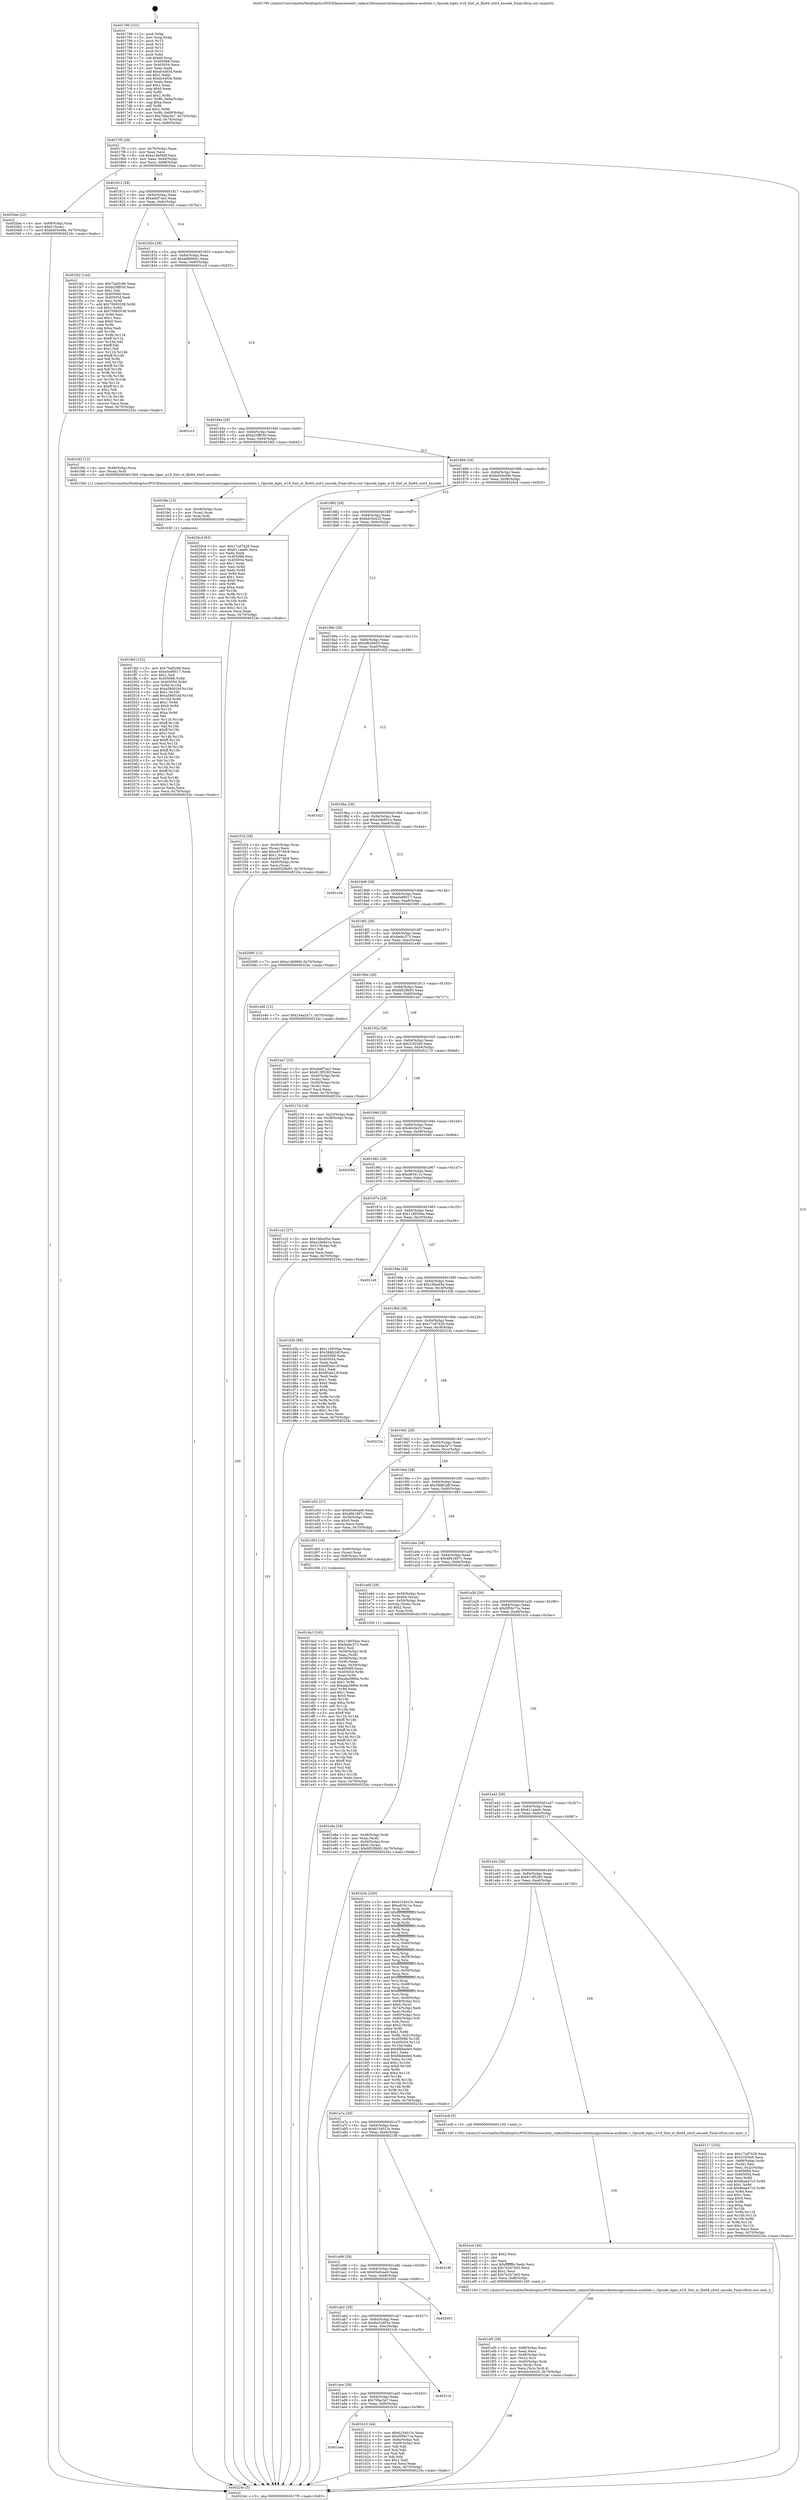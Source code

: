 digraph "0x401790" {
  label = "0x401790 (/mnt/c/Users/mathe/Desktop/tcc/POCII/binaries/extr_radare2librasmarchxtensagnuxtensa-modules.c_Opcode_bgez_w18_Slot_xt_flix64_slot3_encode_Final-ollvm.out::main(0))"
  labelloc = "t"
  node[shape=record]

  Entry [label="",width=0.3,height=0.3,shape=circle,fillcolor=black,style=filled]
  "0x4017f5" [label="{
     0x4017f5 [29]\l
     | [instrs]\l
     &nbsp;&nbsp;0x4017f5 \<+3\>: mov -0x70(%rbp),%eax\l
     &nbsp;&nbsp;0x4017f8 \<+2\>: mov %eax,%ecx\l
     &nbsp;&nbsp;0x4017fa \<+6\>: sub $0xa14b066f,%ecx\l
     &nbsp;&nbsp;0x401800 \<+6\>: mov %eax,-0x84(%rbp)\l
     &nbsp;&nbsp;0x401806 \<+6\>: mov %ecx,-0x88(%rbp)\l
     &nbsp;&nbsp;0x40180c \<+6\>: je 00000000004020ae \<main+0x91e\>\l
  }"]
  "0x4020ae" [label="{
     0x4020ae [22]\l
     | [instrs]\l
     &nbsp;&nbsp;0x4020ae \<+4\>: mov -0x68(%rbp),%rax\l
     &nbsp;&nbsp;0x4020b2 \<+6\>: movl $0x0,(%rax)\l
     &nbsp;&nbsp;0x4020b8 \<+7\>: movl $0xbd35e49e,-0x70(%rbp)\l
     &nbsp;&nbsp;0x4020bf \<+5\>: jmp 000000000040224c \<main+0xabc\>\l
  }"]
  "0x401812" [label="{
     0x401812 [28]\l
     | [instrs]\l
     &nbsp;&nbsp;0x401812 \<+5\>: jmp 0000000000401817 \<main+0x87\>\l
     &nbsp;&nbsp;0x401817 \<+6\>: mov -0x84(%rbp),%eax\l
     &nbsp;&nbsp;0x40181d \<+5\>: sub $0xabbf7aa3,%eax\l
     &nbsp;&nbsp;0x401822 \<+6\>: mov %eax,-0x8c(%rbp)\l
     &nbsp;&nbsp;0x401828 \<+6\>: je 0000000000401f42 \<main+0x7b2\>\l
  }"]
  Exit [label="",width=0.3,height=0.3,shape=circle,fillcolor=black,style=filled,peripheries=2]
  "0x401f42" [label="{
     0x401f42 [144]\l
     | [instrs]\l
     &nbsp;&nbsp;0x401f42 \<+5\>: mov $0x75af3c86,%eax\l
     &nbsp;&nbsp;0x401f47 \<+5\>: mov $0xb25ff030,%ecx\l
     &nbsp;&nbsp;0x401f4c \<+2\>: mov $0x1,%dl\l
     &nbsp;&nbsp;0x401f4e \<+7\>: mov 0x405068,%esi\l
     &nbsp;&nbsp;0x401f55 \<+7\>: mov 0x405054,%edi\l
     &nbsp;&nbsp;0x401f5c \<+3\>: mov %esi,%r8d\l
     &nbsp;&nbsp;0x401f5f \<+7\>: add $0x70082038,%r8d\l
     &nbsp;&nbsp;0x401f66 \<+4\>: sub $0x1,%r8d\l
     &nbsp;&nbsp;0x401f6a \<+7\>: sub $0x70082038,%r8d\l
     &nbsp;&nbsp;0x401f71 \<+4\>: imul %r8d,%esi\l
     &nbsp;&nbsp;0x401f75 \<+3\>: and $0x1,%esi\l
     &nbsp;&nbsp;0x401f78 \<+3\>: cmp $0x0,%esi\l
     &nbsp;&nbsp;0x401f7b \<+4\>: sete %r9b\l
     &nbsp;&nbsp;0x401f7f \<+3\>: cmp $0xa,%edi\l
     &nbsp;&nbsp;0x401f82 \<+4\>: setl %r10b\l
     &nbsp;&nbsp;0x401f86 \<+3\>: mov %r9b,%r11b\l
     &nbsp;&nbsp;0x401f89 \<+4\>: xor $0xff,%r11b\l
     &nbsp;&nbsp;0x401f8d \<+3\>: mov %r10b,%bl\l
     &nbsp;&nbsp;0x401f90 \<+3\>: xor $0xff,%bl\l
     &nbsp;&nbsp;0x401f93 \<+3\>: xor $0x1,%dl\l
     &nbsp;&nbsp;0x401f96 \<+3\>: mov %r11b,%r14b\l
     &nbsp;&nbsp;0x401f99 \<+4\>: and $0xff,%r14b\l
     &nbsp;&nbsp;0x401f9d \<+3\>: and %dl,%r9b\l
     &nbsp;&nbsp;0x401fa0 \<+3\>: mov %bl,%r15b\l
     &nbsp;&nbsp;0x401fa3 \<+4\>: and $0xff,%r15b\l
     &nbsp;&nbsp;0x401fa7 \<+3\>: and %dl,%r10b\l
     &nbsp;&nbsp;0x401faa \<+3\>: or %r9b,%r14b\l
     &nbsp;&nbsp;0x401fad \<+3\>: or %r10b,%r15b\l
     &nbsp;&nbsp;0x401fb0 \<+3\>: xor %r15b,%r14b\l
     &nbsp;&nbsp;0x401fb3 \<+3\>: or %bl,%r11b\l
     &nbsp;&nbsp;0x401fb6 \<+4\>: xor $0xff,%r11b\l
     &nbsp;&nbsp;0x401fba \<+3\>: or $0x1,%dl\l
     &nbsp;&nbsp;0x401fbd \<+3\>: and %dl,%r11b\l
     &nbsp;&nbsp;0x401fc0 \<+3\>: or %r11b,%r14b\l
     &nbsp;&nbsp;0x401fc3 \<+4\>: test $0x1,%r14b\l
     &nbsp;&nbsp;0x401fc7 \<+3\>: cmovne %ecx,%eax\l
     &nbsp;&nbsp;0x401fca \<+3\>: mov %eax,-0x70(%rbp)\l
     &nbsp;&nbsp;0x401fcd \<+5\>: jmp 000000000040224c \<main+0xabc\>\l
  }"]
  "0x40182e" [label="{
     0x40182e [28]\l
     | [instrs]\l
     &nbsp;&nbsp;0x40182e \<+5\>: jmp 0000000000401833 \<main+0xa3\>\l
     &nbsp;&nbsp;0x401833 \<+6\>: mov -0x84(%rbp),%eax\l
     &nbsp;&nbsp;0x401839 \<+5\>: sub $0xafdb0842,%eax\l
     &nbsp;&nbsp;0x40183e \<+6\>: mov %eax,-0x90(%rbp)\l
     &nbsp;&nbsp;0x401844 \<+6\>: je 0000000000401cc3 \<main+0x533\>\l
  }"]
  "0x401fed" [label="{
     0x401fed [152]\l
     | [instrs]\l
     &nbsp;&nbsp;0x401fed \<+5\>: mov $0x75af3c86,%ecx\l
     &nbsp;&nbsp;0x401ff2 \<+5\>: mov $0xe5e99517,%edx\l
     &nbsp;&nbsp;0x401ff7 \<+3\>: mov $0x1,%sil\l
     &nbsp;&nbsp;0x401ffa \<+8\>: mov 0x405068,%r8d\l
     &nbsp;&nbsp;0x402002 \<+8\>: mov 0x405054,%r9d\l
     &nbsp;&nbsp;0x40200a \<+3\>: mov %r8d,%r10d\l
     &nbsp;&nbsp;0x40200d \<+7\>: sub $0xa58001bf,%r10d\l
     &nbsp;&nbsp;0x402014 \<+4\>: sub $0x1,%r10d\l
     &nbsp;&nbsp;0x402018 \<+7\>: add $0xa58001bf,%r10d\l
     &nbsp;&nbsp;0x40201f \<+4\>: imul %r10d,%r8d\l
     &nbsp;&nbsp;0x402023 \<+4\>: and $0x1,%r8d\l
     &nbsp;&nbsp;0x402027 \<+4\>: cmp $0x0,%r8d\l
     &nbsp;&nbsp;0x40202b \<+4\>: sete %r11b\l
     &nbsp;&nbsp;0x40202f \<+4\>: cmp $0xa,%r9d\l
     &nbsp;&nbsp;0x402033 \<+3\>: setl %bl\l
     &nbsp;&nbsp;0x402036 \<+3\>: mov %r11b,%r14b\l
     &nbsp;&nbsp;0x402039 \<+4\>: xor $0xff,%r14b\l
     &nbsp;&nbsp;0x40203d \<+3\>: mov %bl,%r15b\l
     &nbsp;&nbsp;0x402040 \<+4\>: xor $0xff,%r15b\l
     &nbsp;&nbsp;0x402044 \<+4\>: xor $0x1,%sil\l
     &nbsp;&nbsp;0x402048 \<+3\>: mov %r14b,%r12b\l
     &nbsp;&nbsp;0x40204b \<+4\>: and $0xff,%r12b\l
     &nbsp;&nbsp;0x40204f \<+3\>: and %sil,%r11b\l
     &nbsp;&nbsp;0x402052 \<+3\>: mov %r15b,%r13b\l
     &nbsp;&nbsp;0x402055 \<+4\>: and $0xff,%r13b\l
     &nbsp;&nbsp;0x402059 \<+3\>: and %sil,%bl\l
     &nbsp;&nbsp;0x40205c \<+3\>: or %r11b,%r12b\l
     &nbsp;&nbsp;0x40205f \<+3\>: or %bl,%r13b\l
     &nbsp;&nbsp;0x402062 \<+3\>: xor %r13b,%r12b\l
     &nbsp;&nbsp;0x402065 \<+3\>: or %r15b,%r14b\l
     &nbsp;&nbsp;0x402068 \<+4\>: xor $0xff,%r14b\l
     &nbsp;&nbsp;0x40206c \<+4\>: or $0x1,%sil\l
     &nbsp;&nbsp;0x402070 \<+3\>: and %sil,%r14b\l
     &nbsp;&nbsp;0x402073 \<+3\>: or %r14b,%r12b\l
     &nbsp;&nbsp;0x402076 \<+4\>: test $0x1,%r12b\l
     &nbsp;&nbsp;0x40207a \<+3\>: cmovne %edx,%ecx\l
     &nbsp;&nbsp;0x40207d \<+3\>: mov %ecx,-0x70(%rbp)\l
     &nbsp;&nbsp;0x402080 \<+5\>: jmp 000000000040224c \<main+0xabc\>\l
  }"]
  "0x401cc3" [label="{
     0x401cc3\l
  }", style=dashed]
  "0x40184a" [label="{
     0x40184a [28]\l
     | [instrs]\l
     &nbsp;&nbsp;0x40184a \<+5\>: jmp 000000000040184f \<main+0xbf\>\l
     &nbsp;&nbsp;0x40184f \<+6\>: mov -0x84(%rbp),%eax\l
     &nbsp;&nbsp;0x401855 \<+5\>: sub $0xb25ff030,%eax\l
     &nbsp;&nbsp;0x40185a \<+6\>: mov %eax,-0x94(%rbp)\l
     &nbsp;&nbsp;0x401860 \<+6\>: je 0000000000401fd2 \<main+0x842\>\l
  }"]
  "0x401fde" [label="{
     0x401fde [15]\l
     | [instrs]\l
     &nbsp;&nbsp;0x401fde \<+4\>: mov -0x48(%rbp),%rax\l
     &nbsp;&nbsp;0x401fe2 \<+3\>: mov (%rax),%rax\l
     &nbsp;&nbsp;0x401fe5 \<+3\>: mov %rax,%rdi\l
     &nbsp;&nbsp;0x401fe8 \<+5\>: call 0000000000401030 \<free@plt\>\l
     | [calls]\l
     &nbsp;&nbsp;0x401030 \{1\} (unknown)\l
  }"]
  "0x401fd2" [label="{
     0x401fd2 [12]\l
     | [instrs]\l
     &nbsp;&nbsp;0x401fd2 \<+4\>: mov -0x48(%rbp),%rax\l
     &nbsp;&nbsp;0x401fd6 \<+3\>: mov (%rax),%rdi\l
     &nbsp;&nbsp;0x401fd9 \<+5\>: call 00000000004015b0 \<Opcode_bgez_w18_Slot_xt_flix64_slot3_encode\>\l
     | [calls]\l
     &nbsp;&nbsp;0x4015b0 \{1\} (/mnt/c/Users/mathe/Desktop/tcc/POCII/binaries/extr_radare2librasmarchxtensagnuxtensa-modules.c_Opcode_bgez_w18_Slot_xt_flix64_slot3_encode_Final-ollvm.out::Opcode_bgez_w18_Slot_xt_flix64_slot3_encode)\l
  }"]
  "0x401866" [label="{
     0x401866 [28]\l
     | [instrs]\l
     &nbsp;&nbsp;0x401866 \<+5\>: jmp 000000000040186b \<main+0xdb\>\l
     &nbsp;&nbsp;0x40186b \<+6\>: mov -0x84(%rbp),%eax\l
     &nbsp;&nbsp;0x401871 \<+5\>: sub $0xbd35e49e,%eax\l
     &nbsp;&nbsp;0x401876 \<+6\>: mov %eax,-0x98(%rbp)\l
     &nbsp;&nbsp;0x40187c \<+6\>: je 00000000004020c4 \<main+0x934\>\l
  }"]
  "0x401ef5" [label="{
     0x401ef5 [38]\l
     | [instrs]\l
     &nbsp;&nbsp;0x401ef5 \<+6\>: mov -0xf8(%rbp),%ecx\l
     &nbsp;&nbsp;0x401efb \<+3\>: imul %eax,%ecx\l
     &nbsp;&nbsp;0x401efe \<+4\>: mov -0x48(%rbp),%rsi\l
     &nbsp;&nbsp;0x401f02 \<+3\>: mov (%rsi),%rsi\l
     &nbsp;&nbsp;0x401f05 \<+4\>: mov -0x40(%rbp),%rdi\l
     &nbsp;&nbsp;0x401f09 \<+3\>: movslq (%rdi),%rdi\l
     &nbsp;&nbsp;0x401f0c \<+3\>: mov %ecx,(%rsi,%rdi,4)\l
     &nbsp;&nbsp;0x401f0f \<+7\>: movl $0xbdc5e425,-0x70(%rbp)\l
     &nbsp;&nbsp;0x401f16 \<+5\>: jmp 000000000040224c \<main+0xabc\>\l
  }"]
  "0x4020c4" [label="{
     0x4020c4 [83]\l
     | [instrs]\l
     &nbsp;&nbsp;0x4020c4 \<+5\>: mov $0x17cd7428,%eax\l
     &nbsp;&nbsp;0x4020c9 \<+5\>: mov $0x611aaefc,%ecx\l
     &nbsp;&nbsp;0x4020ce \<+2\>: xor %edx,%edx\l
     &nbsp;&nbsp;0x4020d0 \<+7\>: mov 0x405068,%esi\l
     &nbsp;&nbsp;0x4020d7 \<+7\>: mov 0x405054,%edi\l
     &nbsp;&nbsp;0x4020de \<+3\>: sub $0x1,%edx\l
     &nbsp;&nbsp;0x4020e1 \<+3\>: mov %esi,%r8d\l
     &nbsp;&nbsp;0x4020e4 \<+3\>: add %edx,%r8d\l
     &nbsp;&nbsp;0x4020e7 \<+4\>: imul %r8d,%esi\l
     &nbsp;&nbsp;0x4020eb \<+3\>: and $0x1,%esi\l
     &nbsp;&nbsp;0x4020ee \<+3\>: cmp $0x0,%esi\l
     &nbsp;&nbsp;0x4020f1 \<+4\>: sete %r9b\l
     &nbsp;&nbsp;0x4020f5 \<+3\>: cmp $0xa,%edi\l
     &nbsp;&nbsp;0x4020f8 \<+4\>: setl %r10b\l
     &nbsp;&nbsp;0x4020fc \<+3\>: mov %r9b,%r11b\l
     &nbsp;&nbsp;0x4020ff \<+3\>: and %r10b,%r11b\l
     &nbsp;&nbsp;0x402102 \<+3\>: xor %r10b,%r9b\l
     &nbsp;&nbsp;0x402105 \<+3\>: or %r9b,%r11b\l
     &nbsp;&nbsp;0x402108 \<+4\>: test $0x1,%r11b\l
     &nbsp;&nbsp;0x40210c \<+3\>: cmovne %ecx,%eax\l
     &nbsp;&nbsp;0x40210f \<+3\>: mov %eax,-0x70(%rbp)\l
     &nbsp;&nbsp;0x402112 \<+5\>: jmp 000000000040224c \<main+0xabc\>\l
  }"]
  "0x401882" [label="{
     0x401882 [28]\l
     | [instrs]\l
     &nbsp;&nbsp;0x401882 \<+5\>: jmp 0000000000401887 \<main+0xf7\>\l
     &nbsp;&nbsp;0x401887 \<+6\>: mov -0x84(%rbp),%eax\l
     &nbsp;&nbsp;0x40188d \<+5\>: sub $0xbdc5e425,%eax\l
     &nbsp;&nbsp;0x401892 \<+6\>: mov %eax,-0x9c(%rbp)\l
     &nbsp;&nbsp;0x401898 \<+6\>: je 0000000000401f1b \<main+0x78b\>\l
  }"]
  "0x401ecd" [label="{
     0x401ecd [40]\l
     | [instrs]\l
     &nbsp;&nbsp;0x401ecd \<+5\>: mov $0x2,%ecx\l
     &nbsp;&nbsp;0x401ed2 \<+1\>: cltd\l
     &nbsp;&nbsp;0x401ed3 \<+2\>: idiv %ecx\l
     &nbsp;&nbsp;0x401ed5 \<+6\>: imul $0xfffffffe,%edx,%ecx\l
     &nbsp;&nbsp;0x401edb \<+6\>: sub $0x7e2474d3,%ecx\l
     &nbsp;&nbsp;0x401ee1 \<+3\>: add $0x1,%ecx\l
     &nbsp;&nbsp;0x401ee4 \<+6\>: add $0x7e2474d3,%ecx\l
     &nbsp;&nbsp;0x401eea \<+6\>: mov %ecx,-0xf8(%rbp)\l
     &nbsp;&nbsp;0x401ef0 \<+5\>: call 0000000000401160 \<next_i\>\l
     | [calls]\l
     &nbsp;&nbsp;0x401160 \{100\} (/mnt/c/Users/mathe/Desktop/tcc/POCII/binaries/extr_radare2librasmarchxtensagnuxtensa-modules.c_Opcode_bgez_w18_Slot_xt_flix64_slot3_encode_Final-ollvm.out::next_i)\l
  }"]
  "0x401f1b" [label="{
     0x401f1b [39]\l
     | [instrs]\l
     &nbsp;&nbsp;0x401f1b \<+4\>: mov -0x40(%rbp),%rax\l
     &nbsp;&nbsp;0x401f1f \<+2\>: mov (%rax),%ecx\l
     &nbsp;&nbsp;0x401f21 \<+6\>: add $0xc8374fc9,%ecx\l
     &nbsp;&nbsp;0x401f27 \<+3\>: add $0x1,%ecx\l
     &nbsp;&nbsp;0x401f2a \<+6\>: sub $0xc8374fc9,%ecx\l
     &nbsp;&nbsp;0x401f30 \<+4\>: mov -0x40(%rbp),%rax\l
     &nbsp;&nbsp;0x401f34 \<+2\>: mov %ecx,(%rax)\l
     &nbsp;&nbsp;0x401f36 \<+7\>: movl $0xfd528b93,-0x70(%rbp)\l
     &nbsp;&nbsp;0x401f3d \<+5\>: jmp 000000000040224c \<main+0xabc\>\l
  }"]
  "0x40189e" [label="{
     0x40189e [28]\l
     | [instrs]\l
     &nbsp;&nbsp;0x40189e \<+5\>: jmp 00000000004018a3 \<main+0x113\>\l
     &nbsp;&nbsp;0x4018a3 \<+6\>: mov -0x84(%rbp),%eax\l
     &nbsp;&nbsp;0x4018a9 \<+5\>: sub $0xcdb2bb03,%eax\l
     &nbsp;&nbsp;0x4018ae \<+6\>: mov %eax,-0xa0(%rbp)\l
     &nbsp;&nbsp;0x4018b4 \<+6\>: je 0000000000401d2f \<main+0x59f\>\l
  }"]
  "0x401e8a" [label="{
     0x401e8a [29]\l
     | [instrs]\l
     &nbsp;&nbsp;0x401e8a \<+4\>: mov -0x48(%rbp),%rdi\l
     &nbsp;&nbsp;0x401e8e \<+3\>: mov %rax,(%rdi)\l
     &nbsp;&nbsp;0x401e91 \<+4\>: mov -0x40(%rbp),%rax\l
     &nbsp;&nbsp;0x401e95 \<+6\>: movl $0x0,(%rax)\l
     &nbsp;&nbsp;0x401e9b \<+7\>: movl $0xfd528b93,-0x70(%rbp)\l
     &nbsp;&nbsp;0x401ea2 \<+5\>: jmp 000000000040224c \<main+0xabc\>\l
  }"]
  "0x401d2f" [label="{
     0x401d2f\l
  }", style=dashed]
  "0x4018ba" [label="{
     0x4018ba [28]\l
     | [instrs]\l
     &nbsp;&nbsp;0x4018ba \<+5\>: jmp 00000000004018bf \<main+0x12f\>\l
     &nbsp;&nbsp;0x4018bf \<+6\>: mov -0x84(%rbp),%eax\l
     &nbsp;&nbsp;0x4018c5 \<+5\>: sub $0xe2de941e,%eax\l
     &nbsp;&nbsp;0x4018ca \<+6\>: mov %eax,-0xa4(%rbp)\l
     &nbsp;&nbsp;0x4018d0 \<+6\>: je 0000000000401c3d \<main+0x4ad\>\l
  }"]
  "0x401da3" [label="{
     0x401da3 [163]\l
     | [instrs]\l
     &nbsp;&nbsp;0x401da3 \<+5\>: mov $0x118935ea,%ecx\l
     &nbsp;&nbsp;0x401da8 \<+5\>: mov $0xfaebc373,%edx\l
     &nbsp;&nbsp;0x401dad \<+3\>: mov $0x1,%sil\l
     &nbsp;&nbsp;0x401db0 \<+4\>: mov -0x58(%rbp),%rdi\l
     &nbsp;&nbsp;0x401db4 \<+2\>: mov %eax,(%rdi)\l
     &nbsp;&nbsp;0x401db6 \<+4\>: mov -0x58(%rbp),%rdi\l
     &nbsp;&nbsp;0x401dba \<+2\>: mov (%rdi),%eax\l
     &nbsp;&nbsp;0x401dbc \<+3\>: mov %eax,-0x30(%rbp)\l
     &nbsp;&nbsp;0x401dbf \<+7\>: mov 0x405068,%eax\l
     &nbsp;&nbsp;0x401dc6 \<+8\>: mov 0x405054,%r8d\l
     &nbsp;&nbsp;0x401dce \<+3\>: mov %eax,%r9d\l
     &nbsp;&nbsp;0x401dd1 \<+7\>: add $0xada3990e,%r9d\l
     &nbsp;&nbsp;0x401dd8 \<+4\>: sub $0x1,%r9d\l
     &nbsp;&nbsp;0x401ddc \<+7\>: sub $0xada3990e,%r9d\l
     &nbsp;&nbsp;0x401de3 \<+4\>: imul %r9d,%eax\l
     &nbsp;&nbsp;0x401de7 \<+3\>: and $0x1,%eax\l
     &nbsp;&nbsp;0x401dea \<+3\>: cmp $0x0,%eax\l
     &nbsp;&nbsp;0x401ded \<+4\>: sete %r10b\l
     &nbsp;&nbsp;0x401df1 \<+4\>: cmp $0xa,%r8d\l
     &nbsp;&nbsp;0x401df5 \<+4\>: setl %r11b\l
     &nbsp;&nbsp;0x401df9 \<+3\>: mov %r10b,%bl\l
     &nbsp;&nbsp;0x401dfc \<+3\>: xor $0xff,%bl\l
     &nbsp;&nbsp;0x401dff \<+3\>: mov %r11b,%r14b\l
     &nbsp;&nbsp;0x401e02 \<+4\>: xor $0xff,%r14b\l
     &nbsp;&nbsp;0x401e06 \<+4\>: xor $0x1,%sil\l
     &nbsp;&nbsp;0x401e0a \<+3\>: mov %bl,%r15b\l
     &nbsp;&nbsp;0x401e0d \<+4\>: and $0xff,%r15b\l
     &nbsp;&nbsp;0x401e11 \<+3\>: and %sil,%r10b\l
     &nbsp;&nbsp;0x401e14 \<+3\>: mov %r14b,%r12b\l
     &nbsp;&nbsp;0x401e17 \<+4\>: and $0xff,%r12b\l
     &nbsp;&nbsp;0x401e1b \<+3\>: and %sil,%r11b\l
     &nbsp;&nbsp;0x401e1e \<+3\>: or %r10b,%r15b\l
     &nbsp;&nbsp;0x401e21 \<+3\>: or %r11b,%r12b\l
     &nbsp;&nbsp;0x401e24 \<+3\>: xor %r12b,%r15b\l
     &nbsp;&nbsp;0x401e27 \<+3\>: or %r14b,%bl\l
     &nbsp;&nbsp;0x401e2a \<+3\>: xor $0xff,%bl\l
     &nbsp;&nbsp;0x401e2d \<+4\>: or $0x1,%sil\l
     &nbsp;&nbsp;0x401e31 \<+3\>: and %sil,%bl\l
     &nbsp;&nbsp;0x401e34 \<+3\>: or %bl,%r15b\l
     &nbsp;&nbsp;0x401e37 \<+4\>: test $0x1,%r15b\l
     &nbsp;&nbsp;0x401e3b \<+3\>: cmovne %edx,%ecx\l
     &nbsp;&nbsp;0x401e3e \<+3\>: mov %ecx,-0x70(%rbp)\l
     &nbsp;&nbsp;0x401e41 \<+5\>: jmp 000000000040224c \<main+0xabc\>\l
  }"]
  "0x401c3d" [label="{
     0x401c3d\l
  }", style=dashed]
  "0x4018d6" [label="{
     0x4018d6 [28]\l
     | [instrs]\l
     &nbsp;&nbsp;0x4018d6 \<+5\>: jmp 00000000004018db \<main+0x14b\>\l
     &nbsp;&nbsp;0x4018db \<+6\>: mov -0x84(%rbp),%eax\l
     &nbsp;&nbsp;0x4018e1 \<+5\>: sub $0xe5e99517,%eax\l
     &nbsp;&nbsp;0x4018e6 \<+6\>: mov %eax,-0xa8(%rbp)\l
     &nbsp;&nbsp;0x4018ec \<+6\>: je 0000000000402085 \<main+0x8f5\>\l
  }"]
  "0x401790" [label="{
     0x401790 [101]\l
     | [instrs]\l
     &nbsp;&nbsp;0x401790 \<+1\>: push %rbp\l
     &nbsp;&nbsp;0x401791 \<+3\>: mov %rsp,%rbp\l
     &nbsp;&nbsp;0x401794 \<+2\>: push %r15\l
     &nbsp;&nbsp;0x401796 \<+2\>: push %r14\l
     &nbsp;&nbsp;0x401798 \<+2\>: push %r13\l
     &nbsp;&nbsp;0x40179a \<+2\>: push %r12\l
     &nbsp;&nbsp;0x40179c \<+1\>: push %rbx\l
     &nbsp;&nbsp;0x40179d \<+7\>: sub $0xe8,%rsp\l
     &nbsp;&nbsp;0x4017a4 \<+7\>: mov 0x405068,%eax\l
     &nbsp;&nbsp;0x4017ab \<+7\>: mov 0x405054,%ecx\l
     &nbsp;&nbsp;0x4017b2 \<+2\>: mov %eax,%edx\l
     &nbsp;&nbsp;0x4017b4 \<+6\>: add $0xdc44f34,%edx\l
     &nbsp;&nbsp;0x4017ba \<+3\>: sub $0x1,%edx\l
     &nbsp;&nbsp;0x4017bd \<+6\>: sub $0xdc44f34,%edx\l
     &nbsp;&nbsp;0x4017c3 \<+3\>: imul %edx,%eax\l
     &nbsp;&nbsp;0x4017c6 \<+3\>: and $0x1,%eax\l
     &nbsp;&nbsp;0x4017c9 \<+3\>: cmp $0x0,%eax\l
     &nbsp;&nbsp;0x4017cc \<+4\>: sete %r8b\l
     &nbsp;&nbsp;0x4017d0 \<+4\>: and $0x1,%r8b\l
     &nbsp;&nbsp;0x4017d4 \<+4\>: mov %r8b,-0x6a(%rbp)\l
     &nbsp;&nbsp;0x4017d8 \<+3\>: cmp $0xa,%ecx\l
     &nbsp;&nbsp;0x4017db \<+4\>: setl %r8b\l
     &nbsp;&nbsp;0x4017df \<+4\>: and $0x1,%r8b\l
     &nbsp;&nbsp;0x4017e3 \<+4\>: mov %r8b,-0x69(%rbp)\l
     &nbsp;&nbsp;0x4017e7 \<+7\>: movl $0x70fac3e7,-0x70(%rbp)\l
     &nbsp;&nbsp;0x4017ee \<+3\>: mov %edi,-0x74(%rbp)\l
     &nbsp;&nbsp;0x4017f1 \<+4\>: mov %rsi,-0x80(%rbp)\l
  }"]
  "0x402085" [label="{
     0x402085 [12]\l
     | [instrs]\l
     &nbsp;&nbsp;0x402085 \<+7\>: movl $0xa14b066f,-0x70(%rbp)\l
     &nbsp;&nbsp;0x40208c \<+5\>: jmp 000000000040224c \<main+0xabc\>\l
  }"]
  "0x4018f2" [label="{
     0x4018f2 [28]\l
     | [instrs]\l
     &nbsp;&nbsp;0x4018f2 \<+5\>: jmp 00000000004018f7 \<main+0x167\>\l
     &nbsp;&nbsp;0x4018f7 \<+6\>: mov -0x84(%rbp),%eax\l
     &nbsp;&nbsp;0x4018fd \<+5\>: sub $0xfaebc373,%eax\l
     &nbsp;&nbsp;0x401902 \<+6\>: mov %eax,-0xac(%rbp)\l
     &nbsp;&nbsp;0x401908 \<+6\>: je 0000000000401e46 \<main+0x6b6\>\l
  }"]
  "0x40224c" [label="{
     0x40224c [5]\l
     | [instrs]\l
     &nbsp;&nbsp;0x40224c \<+5\>: jmp 00000000004017f5 \<main+0x65\>\l
  }"]
  "0x401e46" [label="{
     0x401e46 [12]\l
     | [instrs]\l
     &nbsp;&nbsp;0x401e46 \<+7\>: movl $0x244a2a71,-0x70(%rbp)\l
     &nbsp;&nbsp;0x401e4d \<+5\>: jmp 000000000040224c \<main+0xabc\>\l
  }"]
  "0x40190e" [label="{
     0x40190e [28]\l
     | [instrs]\l
     &nbsp;&nbsp;0x40190e \<+5\>: jmp 0000000000401913 \<main+0x183\>\l
     &nbsp;&nbsp;0x401913 \<+6\>: mov -0x84(%rbp),%eax\l
     &nbsp;&nbsp;0x401919 \<+5\>: sub $0xfd528b93,%eax\l
     &nbsp;&nbsp;0x40191e \<+6\>: mov %eax,-0xb0(%rbp)\l
     &nbsp;&nbsp;0x401924 \<+6\>: je 0000000000401ea7 \<main+0x717\>\l
  }"]
  "0x401aea" [label="{
     0x401aea\l
  }", style=dashed]
  "0x401ea7" [label="{
     0x401ea7 [33]\l
     | [instrs]\l
     &nbsp;&nbsp;0x401ea7 \<+5\>: mov $0xabbf7aa3,%eax\l
     &nbsp;&nbsp;0x401eac \<+5\>: mov $0x613f5283,%ecx\l
     &nbsp;&nbsp;0x401eb1 \<+4\>: mov -0x40(%rbp),%rdx\l
     &nbsp;&nbsp;0x401eb5 \<+2\>: mov (%rdx),%esi\l
     &nbsp;&nbsp;0x401eb7 \<+4\>: mov -0x50(%rbp),%rdx\l
     &nbsp;&nbsp;0x401ebb \<+2\>: cmp (%rdx),%esi\l
     &nbsp;&nbsp;0x401ebd \<+3\>: cmovl %ecx,%eax\l
     &nbsp;&nbsp;0x401ec0 \<+3\>: mov %eax,-0x70(%rbp)\l
     &nbsp;&nbsp;0x401ec3 \<+5\>: jmp 000000000040224c \<main+0xabc\>\l
  }"]
  "0x40192a" [label="{
     0x40192a [28]\l
     | [instrs]\l
     &nbsp;&nbsp;0x40192a \<+5\>: jmp 000000000040192f \<main+0x19f\>\l
     &nbsp;&nbsp;0x40192f \<+6\>: mov -0x84(%rbp),%eax\l
     &nbsp;&nbsp;0x401935 \<+5\>: sub $0x31f25e9,%eax\l
     &nbsp;&nbsp;0x40193a \<+6\>: mov %eax,-0xb4(%rbp)\l
     &nbsp;&nbsp;0x401940 \<+6\>: je 000000000040217d \<main+0x9ed\>\l
  }"]
  "0x401b10" [label="{
     0x401b10 [44]\l
     | [instrs]\l
     &nbsp;&nbsp;0x401b10 \<+5\>: mov $0x6154013c,%eax\l
     &nbsp;&nbsp;0x401b15 \<+5\>: mov $0x5f59c71a,%ecx\l
     &nbsp;&nbsp;0x401b1a \<+3\>: mov -0x6a(%rbp),%dl\l
     &nbsp;&nbsp;0x401b1d \<+4\>: mov -0x69(%rbp),%sil\l
     &nbsp;&nbsp;0x401b21 \<+3\>: mov %dl,%dil\l
     &nbsp;&nbsp;0x401b24 \<+3\>: and %sil,%dil\l
     &nbsp;&nbsp;0x401b27 \<+3\>: xor %sil,%dl\l
     &nbsp;&nbsp;0x401b2a \<+3\>: or %dl,%dil\l
     &nbsp;&nbsp;0x401b2d \<+4\>: test $0x1,%dil\l
     &nbsp;&nbsp;0x401b31 \<+3\>: cmovne %ecx,%eax\l
     &nbsp;&nbsp;0x401b34 \<+3\>: mov %eax,-0x70(%rbp)\l
     &nbsp;&nbsp;0x401b37 \<+5\>: jmp 000000000040224c \<main+0xabc\>\l
  }"]
  "0x40217d" [label="{
     0x40217d [18]\l
     | [instrs]\l
     &nbsp;&nbsp;0x40217d \<+3\>: mov -0x2c(%rbp),%eax\l
     &nbsp;&nbsp;0x402180 \<+4\>: lea -0x28(%rbp),%rsp\l
     &nbsp;&nbsp;0x402184 \<+1\>: pop %rbx\l
     &nbsp;&nbsp;0x402185 \<+2\>: pop %r12\l
     &nbsp;&nbsp;0x402187 \<+2\>: pop %r13\l
     &nbsp;&nbsp;0x402189 \<+2\>: pop %r14\l
     &nbsp;&nbsp;0x40218b \<+2\>: pop %r15\l
     &nbsp;&nbsp;0x40218d \<+1\>: pop %rbp\l
     &nbsp;&nbsp;0x40218e \<+1\>: ret\l
  }"]
  "0x401946" [label="{
     0x401946 [28]\l
     | [instrs]\l
     &nbsp;&nbsp;0x401946 \<+5\>: jmp 000000000040194b \<main+0x1bb\>\l
     &nbsp;&nbsp;0x40194b \<+6\>: mov -0x84(%rbp),%eax\l
     &nbsp;&nbsp;0x401951 \<+5\>: sub $0x46c0e23,%eax\l
     &nbsp;&nbsp;0x401956 \<+6\>: mov %eax,-0xb8(%rbp)\l
     &nbsp;&nbsp;0x40195c \<+6\>: je 000000000040209d \<main+0x90d\>\l
  }"]
  "0x401ace" [label="{
     0x401ace [28]\l
     | [instrs]\l
     &nbsp;&nbsp;0x401ace \<+5\>: jmp 0000000000401ad3 \<main+0x343\>\l
     &nbsp;&nbsp;0x401ad3 \<+6\>: mov -0x84(%rbp),%eax\l
     &nbsp;&nbsp;0x401ad9 \<+5\>: sub $0x70fac3e7,%eax\l
     &nbsp;&nbsp;0x401ade \<+6\>: mov %eax,-0xf0(%rbp)\l
     &nbsp;&nbsp;0x401ae4 \<+6\>: je 0000000000401b10 \<main+0x380\>\l
  }"]
  "0x40209d" [label="{
     0x40209d\l
  }", style=dashed]
  "0x401962" [label="{
     0x401962 [28]\l
     | [instrs]\l
     &nbsp;&nbsp;0x401962 \<+5\>: jmp 0000000000401967 \<main+0x1d7\>\l
     &nbsp;&nbsp;0x401967 \<+6\>: mov -0x84(%rbp),%eax\l
     &nbsp;&nbsp;0x40196d \<+5\>: sub $0xe83411e,%eax\l
     &nbsp;&nbsp;0x401972 \<+6\>: mov %eax,-0xbc(%rbp)\l
     &nbsp;&nbsp;0x401978 \<+6\>: je 0000000000401c22 \<main+0x492\>\l
  }"]
  "0x4021cb" [label="{
     0x4021cb\l
  }", style=dashed]
  "0x401c22" [label="{
     0x401c22 [27]\l
     | [instrs]\l
     &nbsp;&nbsp;0x401c22 \<+5\>: mov $0x16fac65a,%eax\l
     &nbsp;&nbsp;0x401c27 \<+5\>: mov $0xe2de941e,%ecx\l
     &nbsp;&nbsp;0x401c2c \<+3\>: mov -0x31(%rbp),%dl\l
     &nbsp;&nbsp;0x401c2f \<+3\>: test $0x1,%dl\l
     &nbsp;&nbsp;0x401c32 \<+3\>: cmovne %ecx,%eax\l
     &nbsp;&nbsp;0x401c35 \<+3\>: mov %eax,-0x70(%rbp)\l
     &nbsp;&nbsp;0x401c38 \<+5\>: jmp 000000000040224c \<main+0xabc\>\l
  }"]
  "0x40197e" [label="{
     0x40197e [28]\l
     | [instrs]\l
     &nbsp;&nbsp;0x40197e \<+5\>: jmp 0000000000401983 \<main+0x1f3\>\l
     &nbsp;&nbsp;0x401983 \<+6\>: mov -0x84(%rbp),%eax\l
     &nbsp;&nbsp;0x401989 \<+5\>: sub $0x118935ea,%eax\l
     &nbsp;&nbsp;0x40198e \<+6\>: mov %eax,-0xc0(%rbp)\l
     &nbsp;&nbsp;0x401994 \<+6\>: je 00000000004021e6 \<main+0xa56\>\l
  }"]
  "0x401ab2" [label="{
     0x401ab2 [28]\l
     | [instrs]\l
     &nbsp;&nbsp;0x401ab2 \<+5\>: jmp 0000000000401ab7 \<main+0x327\>\l
     &nbsp;&nbsp;0x401ab7 \<+6\>: mov -0x84(%rbp),%eax\l
     &nbsp;&nbsp;0x401abd \<+5\>: sub $0x6a32d93a,%eax\l
     &nbsp;&nbsp;0x401ac2 \<+6\>: mov %eax,-0xec(%rbp)\l
     &nbsp;&nbsp;0x401ac8 \<+6\>: je 00000000004021cb \<main+0xa3b\>\l
  }"]
  "0x4021e6" [label="{
     0x4021e6\l
  }", style=dashed]
  "0x40199a" [label="{
     0x40199a [28]\l
     | [instrs]\l
     &nbsp;&nbsp;0x40199a \<+5\>: jmp 000000000040199f \<main+0x20f\>\l
     &nbsp;&nbsp;0x40199f \<+6\>: mov -0x84(%rbp),%eax\l
     &nbsp;&nbsp;0x4019a5 \<+5\>: sub $0x16fac65a,%eax\l
     &nbsp;&nbsp;0x4019aa \<+6\>: mov %eax,-0xc4(%rbp)\l
     &nbsp;&nbsp;0x4019b0 \<+6\>: je 0000000000401d3b \<main+0x5ab\>\l
  }"]
  "0x402091" [label="{
     0x402091\l
  }", style=dashed]
  "0x401d3b" [label="{
     0x401d3b [88]\l
     | [instrs]\l
     &nbsp;&nbsp;0x401d3b \<+5\>: mov $0x118935ea,%eax\l
     &nbsp;&nbsp;0x401d40 \<+5\>: mov $0x38dfc2df,%ecx\l
     &nbsp;&nbsp;0x401d45 \<+7\>: mov 0x405068,%edx\l
     &nbsp;&nbsp;0x401d4c \<+7\>: mov 0x405054,%esi\l
     &nbsp;&nbsp;0x401d53 \<+2\>: mov %edx,%edi\l
     &nbsp;&nbsp;0x401d55 \<+6\>: add $0x9f2eb13f,%edi\l
     &nbsp;&nbsp;0x401d5b \<+3\>: sub $0x1,%edi\l
     &nbsp;&nbsp;0x401d5e \<+6\>: sub $0x9f2eb13f,%edi\l
     &nbsp;&nbsp;0x401d64 \<+3\>: imul %edi,%edx\l
     &nbsp;&nbsp;0x401d67 \<+3\>: and $0x1,%edx\l
     &nbsp;&nbsp;0x401d6a \<+3\>: cmp $0x0,%edx\l
     &nbsp;&nbsp;0x401d6d \<+4\>: sete %r8b\l
     &nbsp;&nbsp;0x401d71 \<+3\>: cmp $0xa,%esi\l
     &nbsp;&nbsp;0x401d74 \<+4\>: setl %r9b\l
     &nbsp;&nbsp;0x401d78 \<+3\>: mov %r8b,%r10b\l
     &nbsp;&nbsp;0x401d7b \<+3\>: and %r9b,%r10b\l
     &nbsp;&nbsp;0x401d7e \<+3\>: xor %r9b,%r8b\l
     &nbsp;&nbsp;0x401d81 \<+3\>: or %r8b,%r10b\l
     &nbsp;&nbsp;0x401d84 \<+4\>: test $0x1,%r10b\l
     &nbsp;&nbsp;0x401d88 \<+3\>: cmovne %ecx,%eax\l
     &nbsp;&nbsp;0x401d8b \<+3\>: mov %eax,-0x70(%rbp)\l
     &nbsp;&nbsp;0x401d8e \<+5\>: jmp 000000000040224c \<main+0xabc\>\l
  }"]
  "0x4019b6" [label="{
     0x4019b6 [28]\l
     | [instrs]\l
     &nbsp;&nbsp;0x4019b6 \<+5\>: jmp 00000000004019bb \<main+0x22b\>\l
     &nbsp;&nbsp;0x4019bb \<+6\>: mov -0x84(%rbp),%eax\l
     &nbsp;&nbsp;0x4019c1 \<+5\>: sub $0x17cd7428,%eax\l
     &nbsp;&nbsp;0x4019c6 \<+6\>: mov %eax,-0xc8(%rbp)\l
     &nbsp;&nbsp;0x4019cc \<+6\>: je 000000000040223a \<main+0xaaa\>\l
  }"]
  "0x401a96" [label="{
     0x401a96 [28]\l
     | [instrs]\l
     &nbsp;&nbsp;0x401a96 \<+5\>: jmp 0000000000401a9b \<main+0x30b\>\l
     &nbsp;&nbsp;0x401a9b \<+6\>: mov -0x84(%rbp),%eax\l
     &nbsp;&nbsp;0x401aa1 \<+5\>: sub $0x65e9cae9,%eax\l
     &nbsp;&nbsp;0x401aa6 \<+6\>: mov %eax,-0xe8(%rbp)\l
     &nbsp;&nbsp;0x401aac \<+6\>: je 0000000000402091 \<main+0x901\>\l
  }"]
  "0x40223a" [label="{
     0x40223a\l
  }", style=dashed]
  "0x4019d2" [label="{
     0x4019d2 [28]\l
     | [instrs]\l
     &nbsp;&nbsp;0x4019d2 \<+5\>: jmp 00000000004019d7 \<main+0x247\>\l
     &nbsp;&nbsp;0x4019d7 \<+6\>: mov -0x84(%rbp),%eax\l
     &nbsp;&nbsp;0x4019dd \<+5\>: sub $0x244a2a71,%eax\l
     &nbsp;&nbsp;0x4019e2 \<+6\>: mov %eax,-0xcc(%rbp)\l
     &nbsp;&nbsp;0x4019e8 \<+6\>: je 0000000000401e52 \<main+0x6c2\>\l
  }"]
  "0x40218f" [label="{
     0x40218f\l
  }", style=dashed]
  "0x401e52" [label="{
     0x401e52 [27]\l
     | [instrs]\l
     &nbsp;&nbsp;0x401e52 \<+5\>: mov $0x65e9cae9,%eax\l
     &nbsp;&nbsp;0x401e57 \<+5\>: mov $0x4861897c,%ecx\l
     &nbsp;&nbsp;0x401e5c \<+3\>: mov -0x30(%rbp),%edx\l
     &nbsp;&nbsp;0x401e5f \<+3\>: cmp $0x0,%edx\l
     &nbsp;&nbsp;0x401e62 \<+3\>: cmove %ecx,%eax\l
     &nbsp;&nbsp;0x401e65 \<+3\>: mov %eax,-0x70(%rbp)\l
     &nbsp;&nbsp;0x401e68 \<+5\>: jmp 000000000040224c \<main+0xabc\>\l
  }"]
  "0x4019ee" [label="{
     0x4019ee [28]\l
     | [instrs]\l
     &nbsp;&nbsp;0x4019ee \<+5\>: jmp 00000000004019f3 \<main+0x263\>\l
     &nbsp;&nbsp;0x4019f3 \<+6\>: mov -0x84(%rbp),%eax\l
     &nbsp;&nbsp;0x4019f9 \<+5\>: sub $0x38dfc2df,%eax\l
     &nbsp;&nbsp;0x4019fe \<+6\>: mov %eax,-0xd0(%rbp)\l
     &nbsp;&nbsp;0x401a04 \<+6\>: je 0000000000401d93 \<main+0x603\>\l
  }"]
  "0x401a7a" [label="{
     0x401a7a [28]\l
     | [instrs]\l
     &nbsp;&nbsp;0x401a7a \<+5\>: jmp 0000000000401a7f \<main+0x2ef\>\l
     &nbsp;&nbsp;0x401a7f \<+6\>: mov -0x84(%rbp),%eax\l
     &nbsp;&nbsp;0x401a85 \<+5\>: sub $0x6154013c,%eax\l
     &nbsp;&nbsp;0x401a8a \<+6\>: mov %eax,-0xe4(%rbp)\l
     &nbsp;&nbsp;0x401a90 \<+6\>: je 000000000040218f \<main+0x9ff\>\l
  }"]
  "0x401d93" [label="{
     0x401d93 [16]\l
     | [instrs]\l
     &nbsp;&nbsp;0x401d93 \<+4\>: mov -0x60(%rbp),%rax\l
     &nbsp;&nbsp;0x401d97 \<+3\>: mov (%rax),%rax\l
     &nbsp;&nbsp;0x401d9a \<+4\>: mov 0x8(%rax),%rdi\l
     &nbsp;&nbsp;0x401d9e \<+5\>: call 0000000000401060 \<atoi@plt\>\l
     | [calls]\l
     &nbsp;&nbsp;0x401060 \{1\} (unknown)\l
  }"]
  "0x401a0a" [label="{
     0x401a0a [28]\l
     | [instrs]\l
     &nbsp;&nbsp;0x401a0a \<+5\>: jmp 0000000000401a0f \<main+0x27f\>\l
     &nbsp;&nbsp;0x401a0f \<+6\>: mov -0x84(%rbp),%eax\l
     &nbsp;&nbsp;0x401a15 \<+5\>: sub $0x4861897c,%eax\l
     &nbsp;&nbsp;0x401a1a \<+6\>: mov %eax,-0xd4(%rbp)\l
     &nbsp;&nbsp;0x401a20 \<+6\>: je 0000000000401e6d \<main+0x6dd\>\l
  }"]
  "0x401ec8" [label="{
     0x401ec8 [5]\l
     | [instrs]\l
     &nbsp;&nbsp;0x401ec8 \<+5\>: call 0000000000401160 \<next_i\>\l
     | [calls]\l
     &nbsp;&nbsp;0x401160 \{100\} (/mnt/c/Users/mathe/Desktop/tcc/POCII/binaries/extr_radare2librasmarchxtensagnuxtensa-modules.c_Opcode_bgez_w18_Slot_xt_flix64_slot3_encode_Final-ollvm.out::next_i)\l
  }"]
  "0x401e6d" [label="{
     0x401e6d [29]\l
     | [instrs]\l
     &nbsp;&nbsp;0x401e6d \<+4\>: mov -0x50(%rbp),%rax\l
     &nbsp;&nbsp;0x401e71 \<+6\>: movl $0x64,(%rax)\l
     &nbsp;&nbsp;0x401e77 \<+4\>: mov -0x50(%rbp),%rax\l
     &nbsp;&nbsp;0x401e7b \<+3\>: movslq (%rax),%rax\l
     &nbsp;&nbsp;0x401e7e \<+4\>: shl $0x2,%rax\l
     &nbsp;&nbsp;0x401e82 \<+3\>: mov %rax,%rdi\l
     &nbsp;&nbsp;0x401e85 \<+5\>: call 0000000000401050 \<malloc@plt\>\l
     | [calls]\l
     &nbsp;&nbsp;0x401050 \{1\} (unknown)\l
  }"]
  "0x401a26" [label="{
     0x401a26 [28]\l
     | [instrs]\l
     &nbsp;&nbsp;0x401a26 \<+5\>: jmp 0000000000401a2b \<main+0x29b\>\l
     &nbsp;&nbsp;0x401a2b \<+6\>: mov -0x84(%rbp),%eax\l
     &nbsp;&nbsp;0x401a31 \<+5\>: sub $0x5f59c71a,%eax\l
     &nbsp;&nbsp;0x401a36 \<+6\>: mov %eax,-0xd8(%rbp)\l
     &nbsp;&nbsp;0x401a3c \<+6\>: je 0000000000401b3c \<main+0x3ac\>\l
  }"]
  "0x401a5e" [label="{
     0x401a5e [28]\l
     | [instrs]\l
     &nbsp;&nbsp;0x401a5e \<+5\>: jmp 0000000000401a63 \<main+0x2d3\>\l
     &nbsp;&nbsp;0x401a63 \<+6\>: mov -0x84(%rbp),%eax\l
     &nbsp;&nbsp;0x401a69 \<+5\>: sub $0x613f5283,%eax\l
     &nbsp;&nbsp;0x401a6e \<+6\>: mov %eax,-0xe0(%rbp)\l
     &nbsp;&nbsp;0x401a74 \<+6\>: je 0000000000401ec8 \<main+0x738\>\l
  }"]
  "0x401b3c" [label="{
     0x401b3c [230]\l
     | [instrs]\l
     &nbsp;&nbsp;0x401b3c \<+5\>: mov $0x6154013c,%eax\l
     &nbsp;&nbsp;0x401b41 \<+5\>: mov $0xe83411e,%ecx\l
     &nbsp;&nbsp;0x401b46 \<+3\>: mov %rsp,%rdx\l
     &nbsp;&nbsp;0x401b49 \<+4\>: add $0xfffffffffffffff0,%rdx\l
     &nbsp;&nbsp;0x401b4d \<+3\>: mov %rdx,%rsp\l
     &nbsp;&nbsp;0x401b50 \<+4\>: mov %rdx,-0x68(%rbp)\l
     &nbsp;&nbsp;0x401b54 \<+3\>: mov %rsp,%rdx\l
     &nbsp;&nbsp;0x401b57 \<+4\>: add $0xfffffffffffffff0,%rdx\l
     &nbsp;&nbsp;0x401b5b \<+3\>: mov %rdx,%rsp\l
     &nbsp;&nbsp;0x401b5e \<+3\>: mov %rsp,%rsi\l
     &nbsp;&nbsp;0x401b61 \<+4\>: add $0xfffffffffffffff0,%rsi\l
     &nbsp;&nbsp;0x401b65 \<+3\>: mov %rsi,%rsp\l
     &nbsp;&nbsp;0x401b68 \<+4\>: mov %rsi,-0x60(%rbp)\l
     &nbsp;&nbsp;0x401b6c \<+3\>: mov %rsp,%rsi\l
     &nbsp;&nbsp;0x401b6f \<+4\>: add $0xfffffffffffffff0,%rsi\l
     &nbsp;&nbsp;0x401b73 \<+3\>: mov %rsi,%rsp\l
     &nbsp;&nbsp;0x401b76 \<+4\>: mov %rsi,-0x58(%rbp)\l
     &nbsp;&nbsp;0x401b7a \<+3\>: mov %rsp,%rsi\l
     &nbsp;&nbsp;0x401b7d \<+4\>: add $0xfffffffffffffff0,%rsi\l
     &nbsp;&nbsp;0x401b81 \<+3\>: mov %rsi,%rsp\l
     &nbsp;&nbsp;0x401b84 \<+4\>: mov %rsi,-0x50(%rbp)\l
     &nbsp;&nbsp;0x401b88 \<+3\>: mov %rsp,%rsi\l
     &nbsp;&nbsp;0x401b8b \<+4\>: add $0xfffffffffffffff0,%rsi\l
     &nbsp;&nbsp;0x401b8f \<+3\>: mov %rsi,%rsp\l
     &nbsp;&nbsp;0x401b92 \<+4\>: mov %rsi,-0x48(%rbp)\l
     &nbsp;&nbsp;0x401b96 \<+3\>: mov %rsp,%rsi\l
     &nbsp;&nbsp;0x401b99 \<+4\>: add $0xfffffffffffffff0,%rsi\l
     &nbsp;&nbsp;0x401b9d \<+3\>: mov %rsi,%rsp\l
     &nbsp;&nbsp;0x401ba0 \<+4\>: mov %rsi,-0x40(%rbp)\l
     &nbsp;&nbsp;0x401ba4 \<+4\>: mov -0x68(%rbp),%rsi\l
     &nbsp;&nbsp;0x401ba8 \<+6\>: movl $0x0,(%rsi)\l
     &nbsp;&nbsp;0x401bae \<+3\>: mov -0x74(%rbp),%edi\l
     &nbsp;&nbsp;0x401bb1 \<+2\>: mov %edi,(%rdx)\l
     &nbsp;&nbsp;0x401bb3 \<+4\>: mov -0x60(%rbp),%rsi\l
     &nbsp;&nbsp;0x401bb7 \<+4\>: mov -0x80(%rbp),%r8\l
     &nbsp;&nbsp;0x401bbb \<+3\>: mov %r8,(%rsi)\l
     &nbsp;&nbsp;0x401bbe \<+3\>: cmpl $0x2,(%rdx)\l
     &nbsp;&nbsp;0x401bc1 \<+4\>: setne %r9b\l
     &nbsp;&nbsp;0x401bc5 \<+4\>: and $0x1,%r9b\l
     &nbsp;&nbsp;0x401bc9 \<+4\>: mov %r9b,-0x31(%rbp)\l
     &nbsp;&nbsp;0x401bcd \<+8\>: mov 0x405068,%r10d\l
     &nbsp;&nbsp;0x401bd5 \<+8\>: mov 0x405054,%r11d\l
     &nbsp;&nbsp;0x401bdd \<+3\>: mov %r10d,%ebx\l
     &nbsp;&nbsp;0x401be0 \<+6\>: add $0xfdbbede4,%ebx\l
     &nbsp;&nbsp;0x401be6 \<+3\>: sub $0x1,%ebx\l
     &nbsp;&nbsp;0x401be9 \<+6\>: sub $0xfdbbede4,%ebx\l
     &nbsp;&nbsp;0x401bef \<+4\>: imul %ebx,%r10d\l
     &nbsp;&nbsp;0x401bf3 \<+4\>: and $0x1,%r10d\l
     &nbsp;&nbsp;0x401bf7 \<+4\>: cmp $0x0,%r10d\l
     &nbsp;&nbsp;0x401bfb \<+4\>: sete %r9b\l
     &nbsp;&nbsp;0x401bff \<+4\>: cmp $0xa,%r11d\l
     &nbsp;&nbsp;0x401c03 \<+4\>: setl %r14b\l
     &nbsp;&nbsp;0x401c07 \<+3\>: mov %r9b,%r15b\l
     &nbsp;&nbsp;0x401c0a \<+3\>: and %r14b,%r15b\l
     &nbsp;&nbsp;0x401c0d \<+3\>: xor %r14b,%r9b\l
     &nbsp;&nbsp;0x401c10 \<+3\>: or %r9b,%r15b\l
     &nbsp;&nbsp;0x401c13 \<+4\>: test $0x1,%r15b\l
     &nbsp;&nbsp;0x401c17 \<+3\>: cmovne %ecx,%eax\l
     &nbsp;&nbsp;0x401c1a \<+3\>: mov %eax,-0x70(%rbp)\l
     &nbsp;&nbsp;0x401c1d \<+5\>: jmp 000000000040224c \<main+0xabc\>\l
  }"]
  "0x401a42" [label="{
     0x401a42 [28]\l
     | [instrs]\l
     &nbsp;&nbsp;0x401a42 \<+5\>: jmp 0000000000401a47 \<main+0x2b7\>\l
     &nbsp;&nbsp;0x401a47 \<+6\>: mov -0x84(%rbp),%eax\l
     &nbsp;&nbsp;0x401a4d \<+5\>: sub $0x611aaefc,%eax\l
     &nbsp;&nbsp;0x401a52 \<+6\>: mov %eax,-0xdc(%rbp)\l
     &nbsp;&nbsp;0x401a58 \<+6\>: je 0000000000402117 \<main+0x987\>\l
  }"]
  "0x402117" [label="{
     0x402117 [102]\l
     | [instrs]\l
     &nbsp;&nbsp;0x402117 \<+5\>: mov $0x17cd7428,%eax\l
     &nbsp;&nbsp;0x40211c \<+5\>: mov $0x31f25e9,%ecx\l
     &nbsp;&nbsp;0x402121 \<+4\>: mov -0x68(%rbp),%rdx\l
     &nbsp;&nbsp;0x402125 \<+2\>: mov (%rdx),%esi\l
     &nbsp;&nbsp;0x402127 \<+3\>: mov %esi,-0x2c(%rbp)\l
     &nbsp;&nbsp;0x40212a \<+7\>: mov 0x405068,%esi\l
     &nbsp;&nbsp;0x402131 \<+7\>: mov 0x405054,%edi\l
     &nbsp;&nbsp;0x402138 \<+3\>: mov %esi,%r8d\l
     &nbsp;&nbsp;0x40213b \<+7\>: add $0x8eaa47c3,%r8d\l
     &nbsp;&nbsp;0x402142 \<+4\>: sub $0x1,%r8d\l
     &nbsp;&nbsp;0x402146 \<+7\>: sub $0x8eaa47c3,%r8d\l
     &nbsp;&nbsp;0x40214d \<+4\>: imul %r8d,%esi\l
     &nbsp;&nbsp;0x402151 \<+3\>: and $0x1,%esi\l
     &nbsp;&nbsp;0x402154 \<+3\>: cmp $0x0,%esi\l
     &nbsp;&nbsp;0x402157 \<+4\>: sete %r9b\l
     &nbsp;&nbsp;0x40215b \<+3\>: cmp $0xa,%edi\l
     &nbsp;&nbsp;0x40215e \<+4\>: setl %r10b\l
     &nbsp;&nbsp;0x402162 \<+3\>: mov %r9b,%r11b\l
     &nbsp;&nbsp;0x402165 \<+3\>: and %r10b,%r11b\l
     &nbsp;&nbsp;0x402168 \<+3\>: xor %r10b,%r9b\l
     &nbsp;&nbsp;0x40216b \<+3\>: or %r9b,%r11b\l
     &nbsp;&nbsp;0x40216e \<+4\>: test $0x1,%r11b\l
     &nbsp;&nbsp;0x402172 \<+3\>: cmovne %ecx,%eax\l
     &nbsp;&nbsp;0x402175 \<+3\>: mov %eax,-0x70(%rbp)\l
     &nbsp;&nbsp;0x402178 \<+5\>: jmp 000000000040224c \<main+0xabc\>\l
  }"]
  Entry -> "0x401790" [label=" 1"]
  "0x4017f5" -> "0x4020ae" [label=" 1"]
  "0x4017f5" -> "0x401812" [label=" 315"]
  "0x40217d" -> Exit [label=" 1"]
  "0x401812" -> "0x401f42" [label=" 1"]
  "0x401812" -> "0x40182e" [label=" 314"]
  "0x402117" -> "0x40224c" [label=" 1"]
  "0x40182e" -> "0x401cc3" [label=" 0"]
  "0x40182e" -> "0x40184a" [label=" 314"]
  "0x4020c4" -> "0x40224c" [label=" 1"]
  "0x40184a" -> "0x401fd2" [label=" 1"]
  "0x40184a" -> "0x401866" [label=" 313"]
  "0x4020ae" -> "0x40224c" [label=" 1"]
  "0x401866" -> "0x4020c4" [label=" 1"]
  "0x401866" -> "0x401882" [label=" 312"]
  "0x402085" -> "0x40224c" [label=" 1"]
  "0x401882" -> "0x401f1b" [label=" 100"]
  "0x401882" -> "0x40189e" [label=" 212"]
  "0x401fed" -> "0x40224c" [label=" 1"]
  "0x40189e" -> "0x401d2f" [label=" 0"]
  "0x40189e" -> "0x4018ba" [label=" 212"]
  "0x401fde" -> "0x401fed" [label=" 1"]
  "0x4018ba" -> "0x401c3d" [label=" 0"]
  "0x4018ba" -> "0x4018d6" [label=" 212"]
  "0x401fd2" -> "0x401fde" [label=" 1"]
  "0x4018d6" -> "0x402085" [label=" 1"]
  "0x4018d6" -> "0x4018f2" [label=" 211"]
  "0x401f42" -> "0x40224c" [label=" 1"]
  "0x4018f2" -> "0x401e46" [label=" 1"]
  "0x4018f2" -> "0x40190e" [label=" 210"]
  "0x401f1b" -> "0x40224c" [label=" 100"]
  "0x40190e" -> "0x401ea7" [label=" 101"]
  "0x40190e" -> "0x40192a" [label=" 109"]
  "0x401ef5" -> "0x40224c" [label=" 100"]
  "0x40192a" -> "0x40217d" [label=" 1"]
  "0x40192a" -> "0x401946" [label=" 108"]
  "0x401ecd" -> "0x401ef5" [label=" 100"]
  "0x401946" -> "0x40209d" [label=" 0"]
  "0x401946" -> "0x401962" [label=" 108"]
  "0x401ea7" -> "0x40224c" [label=" 101"]
  "0x401962" -> "0x401c22" [label=" 1"]
  "0x401962" -> "0x40197e" [label=" 107"]
  "0x401e8a" -> "0x40224c" [label=" 1"]
  "0x40197e" -> "0x4021e6" [label=" 0"]
  "0x40197e" -> "0x40199a" [label=" 107"]
  "0x401e52" -> "0x40224c" [label=" 1"]
  "0x40199a" -> "0x401d3b" [label=" 1"]
  "0x40199a" -> "0x4019b6" [label=" 106"]
  "0x401e46" -> "0x40224c" [label=" 1"]
  "0x4019b6" -> "0x40223a" [label=" 0"]
  "0x4019b6" -> "0x4019d2" [label=" 106"]
  "0x401d93" -> "0x401da3" [label=" 1"]
  "0x4019d2" -> "0x401e52" [label=" 1"]
  "0x4019d2" -> "0x4019ee" [label=" 105"]
  "0x401d3b" -> "0x40224c" [label=" 1"]
  "0x4019ee" -> "0x401d93" [label=" 1"]
  "0x4019ee" -> "0x401a0a" [label=" 104"]
  "0x401b3c" -> "0x40224c" [label=" 1"]
  "0x401a0a" -> "0x401e6d" [label=" 1"]
  "0x401a0a" -> "0x401a26" [label=" 103"]
  "0x40224c" -> "0x4017f5" [label=" 315"]
  "0x401a26" -> "0x401b3c" [label=" 1"]
  "0x401a26" -> "0x401a42" [label=" 102"]
  "0x401b10" -> "0x40224c" [label=" 1"]
  "0x401a42" -> "0x402117" [label=" 1"]
  "0x401a42" -> "0x401a5e" [label=" 101"]
  "0x401790" -> "0x4017f5" [label=" 1"]
  "0x401a5e" -> "0x401ec8" [label=" 100"]
  "0x401a5e" -> "0x401a7a" [label=" 1"]
  "0x401c22" -> "0x40224c" [label=" 1"]
  "0x401a7a" -> "0x40218f" [label=" 0"]
  "0x401a7a" -> "0x401a96" [label=" 1"]
  "0x401da3" -> "0x40224c" [label=" 1"]
  "0x401a96" -> "0x402091" [label=" 0"]
  "0x401a96" -> "0x401ab2" [label=" 1"]
  "0x401e6d" -> "0x401e8a" [label=" 1"]
  "0x401ab2" -> "0x4021cb" [label=" 0"]
  "0x401ab2" -> "0x401ace" [label=" 1"]
  "0x401ec8" -> "0x401ecd" [label=" 100"]
  "0x401ace" -> "0x401b10" [label=" 1"]
  "0x401ace" -> "0x401aea" [label=" 0"]
}
